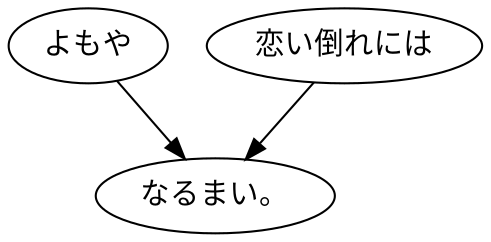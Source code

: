 digraph graph8559 {
	node0 [label="よもや"];
	node1 [label="恋い倒れには"];
	node2 [label="なるまい。"];
	node0 -> node2;
	node1 -> node2;
}
